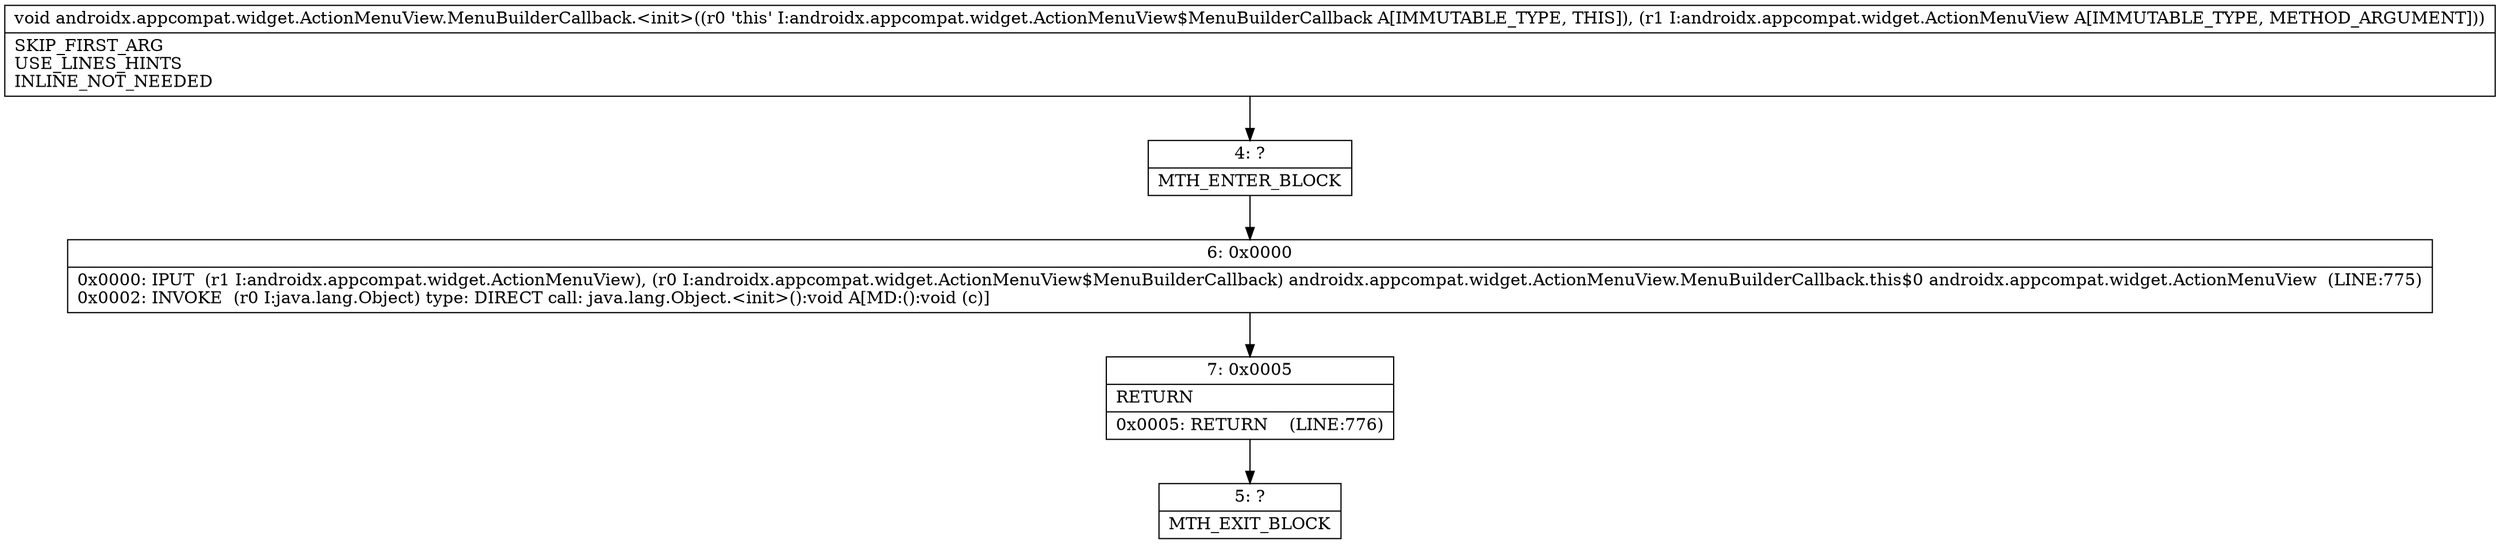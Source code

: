 digraph "CFG forandroidx.appcompat.widget.ActionMenuView.MenuBuilderCallback.\<init\>(Landroidx\/appcompat\/widget\/ActionMenuView;)V" {
Node_4 [shape=record,label="{4\:\ ?|MTH_ENTER_BLOCK\l}"];
Node_6 [shape=record,label="{6\:\ 0x0000|0x0000: IPUT  (r1 I:androidx.appcompat.widget.ActionMenuView), (r0 I:androidx.appcompat.widget.ActionMenuView$MenuBuilderCallback) androidx.appcompat.widget.ActionMenuView.MenuBuilderCallback.this$0 androidx.appcompat.widget.ActionMenuView  (LINE:775)\l0x0002: INVOKE  (r0 I:java.lang.Object) type: DIRECT call: java.lang.Object.\<init\>():void A[MD:():void (c)]\l}"];
Node_7 [shape=record,label="{7\:\ 0x0005|RETURN\l|0x0005: RETURN    (LINE:776)\l}"];
Node_5 [shape=record,label="{5\:\ ?|MTH_EXIT_BLOCK\l}"];
MethodNode[shape=record,label="{void androidx.appcompat.widget.ActionMenuView.MenuBuilderCallback.\<init\>((r0 'this' I:androidx.appcompat.widget.ActionMenuView$MenuBuilderCallback A[IMMUTABLE_TYPE, THIS]), (r1 I:androidx.appcompat.widget.ActionMenuView A[IMMUTABLE_TYPE, METHOD_ARGUMENT]))  | SKIP_FIRST_ARG\lUSE_LINES_HINTS\lINLINE_NOT_NEEDED\l}"];
MethodNode -> Node_4;Node_4 -> Node_6;
Node_6 -> Node_7;
Node_7 -> Node_5;
}

